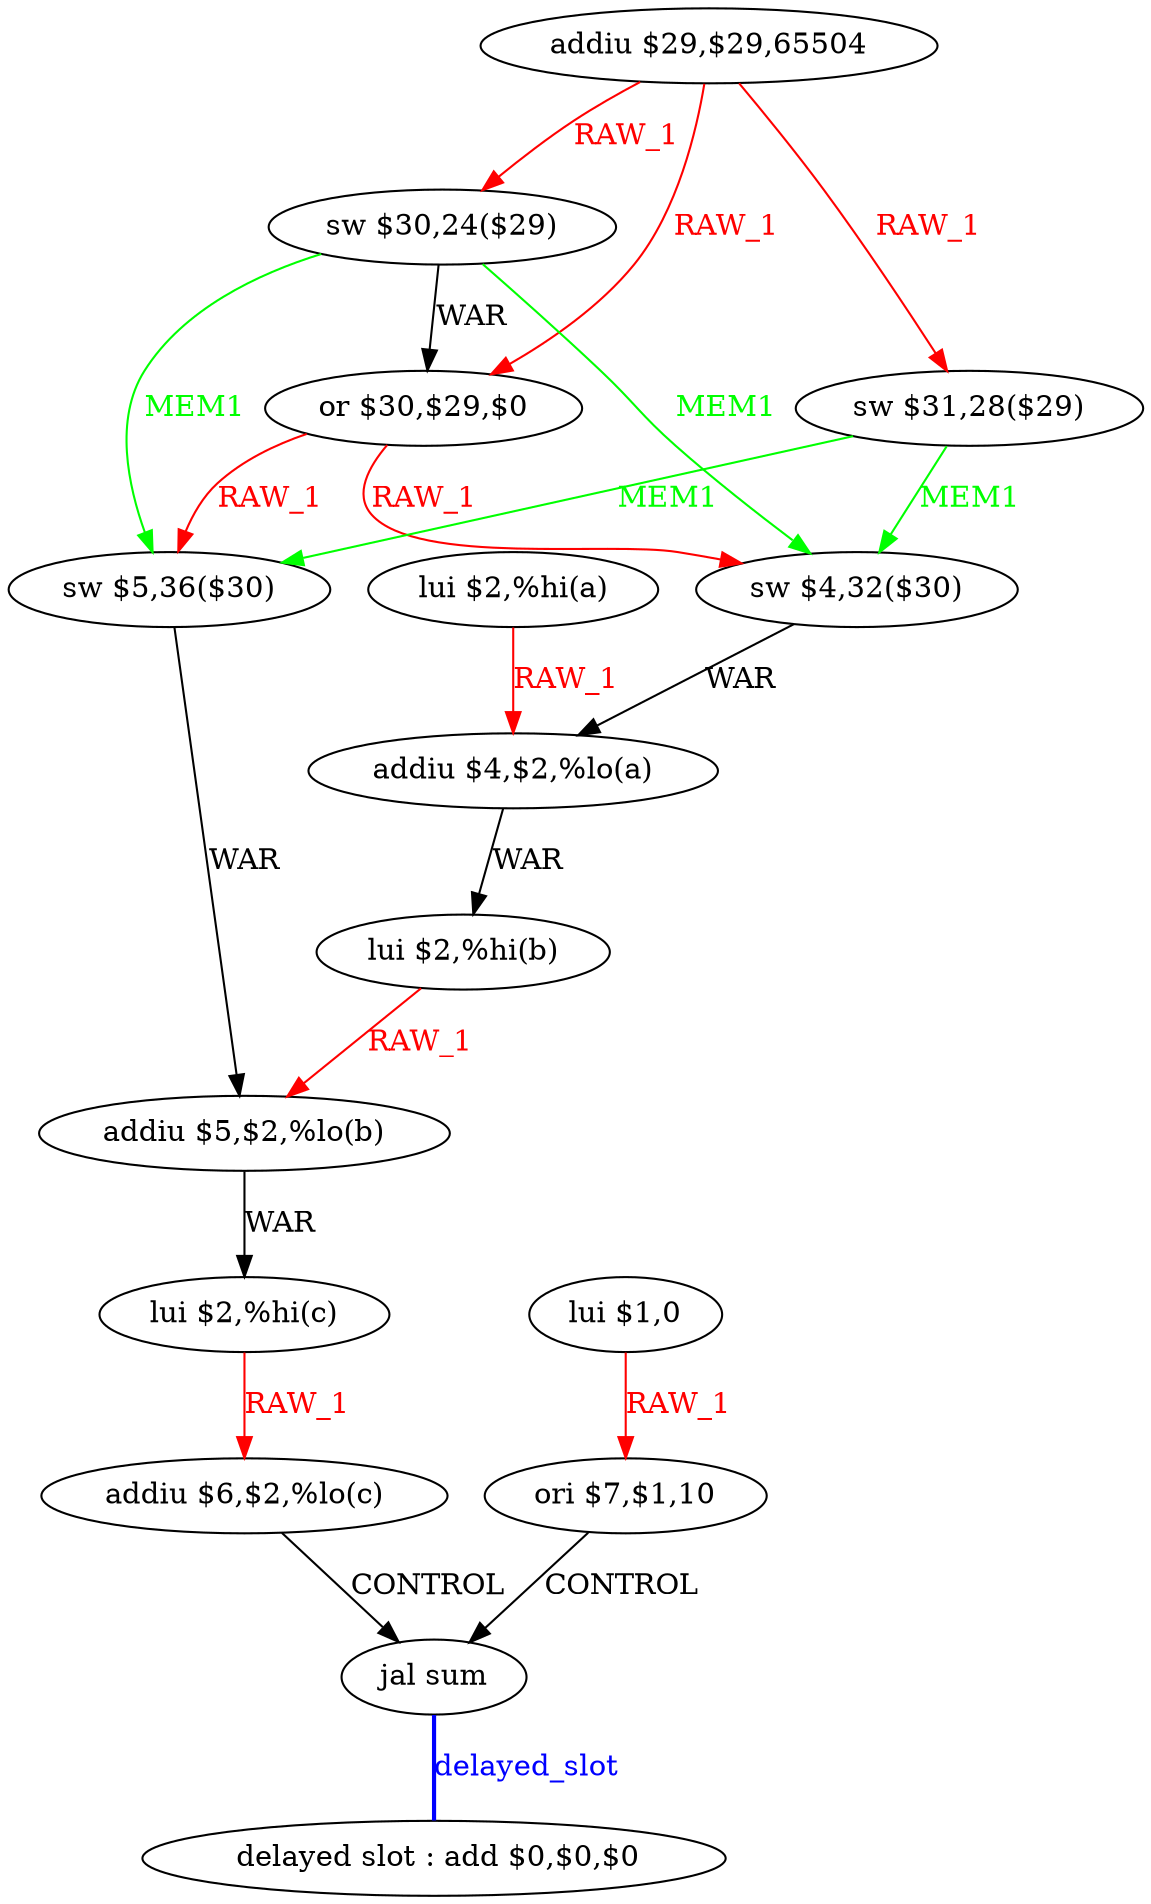 digraph G1 {
node [shape = ellipse];
i15 [label = " delayed slot : add $0,$0,$0"] ;
i14 ->  i15 [style = bold, dir= none, fontcolor = blue, color = blue, label= "delayed_slot"];
i14 [label = "jal sum"] ;
i0 [label = "addiu $29,$29,65504"] ;
i0 ->  i3 [color = red, fontcolor = red, label= "RAW_1"];
i0 ->  i2 [color = red, fontcolor = red, label= "RAW_1"];
i0 ->  i1 [color = red, fontcolor = red, label= "RAW_1"];
i3 [label = "or $30,$29,$0"] ;
i3 ->  i5 [color = red, fontcolor = red, label= "RAW_1"];
i3 ->  i4 [color = red, fontcolor = red, label= "RAW_1"];
i5 [label = "sw $5,36($30)"] ;
i5 ->  i9 [label= "WAR"];
i9 [label = "addiu $5,$2,%lo(b)"] ;
i9 ->  i10 [label= "WAR"];
i10 [label = "lui $2,%hi(c)"] ;
i10 ->  i11 [color = red, fontcolor = red, label= "RAW_1"];
i11 [label = "addiu $6,$2,%lo(c)"] ;
i11 ->  i14 [label= "CONTROL"];
i4 [label = "sw $4,32($30)"] ;
i4 ->  i7 [label= "WAR"];
i7 [label = "addiu $4,$2,%lo(a)"] ;
i7 ->  i8 [label= "WAR"];
i8 [label = "lui $2,%hi(b)"] ;
i8 ->  i9 [color = red, fontcolor = red, label= "RAW_1"];
i2 [label = "sw $30,24($29)"] ;
i2 ->  i5 [color = green, fontcolor = green, label= "MEM1"];
i2 ->  i4 [color = green, fontcolor = green, label= "MEM1"];
i2 ->  i3 [label= "WAR"];
i1 [label = "sw $31,28($29)"] ;
i1 ->  i5 [color = green, fontcolor = green, label= "MEM1"];
i1 ->  i4 [color = green, fontcolor = green, label= "MEM1"];
i6 [label = "lui $2,%hi(a)"] ;
i6 ->  i7 [color = red, fontcolor = red, label= "RAW_1"];
i12 [label = "lui $1,0"] ;
i12 ->  i13 [color = red, fontcolor = red, label= "RAW_1"];
i13 [label = "ori $7,$1,10"] ;
i13 ->  i14 [label= "CONTROL"];
}
